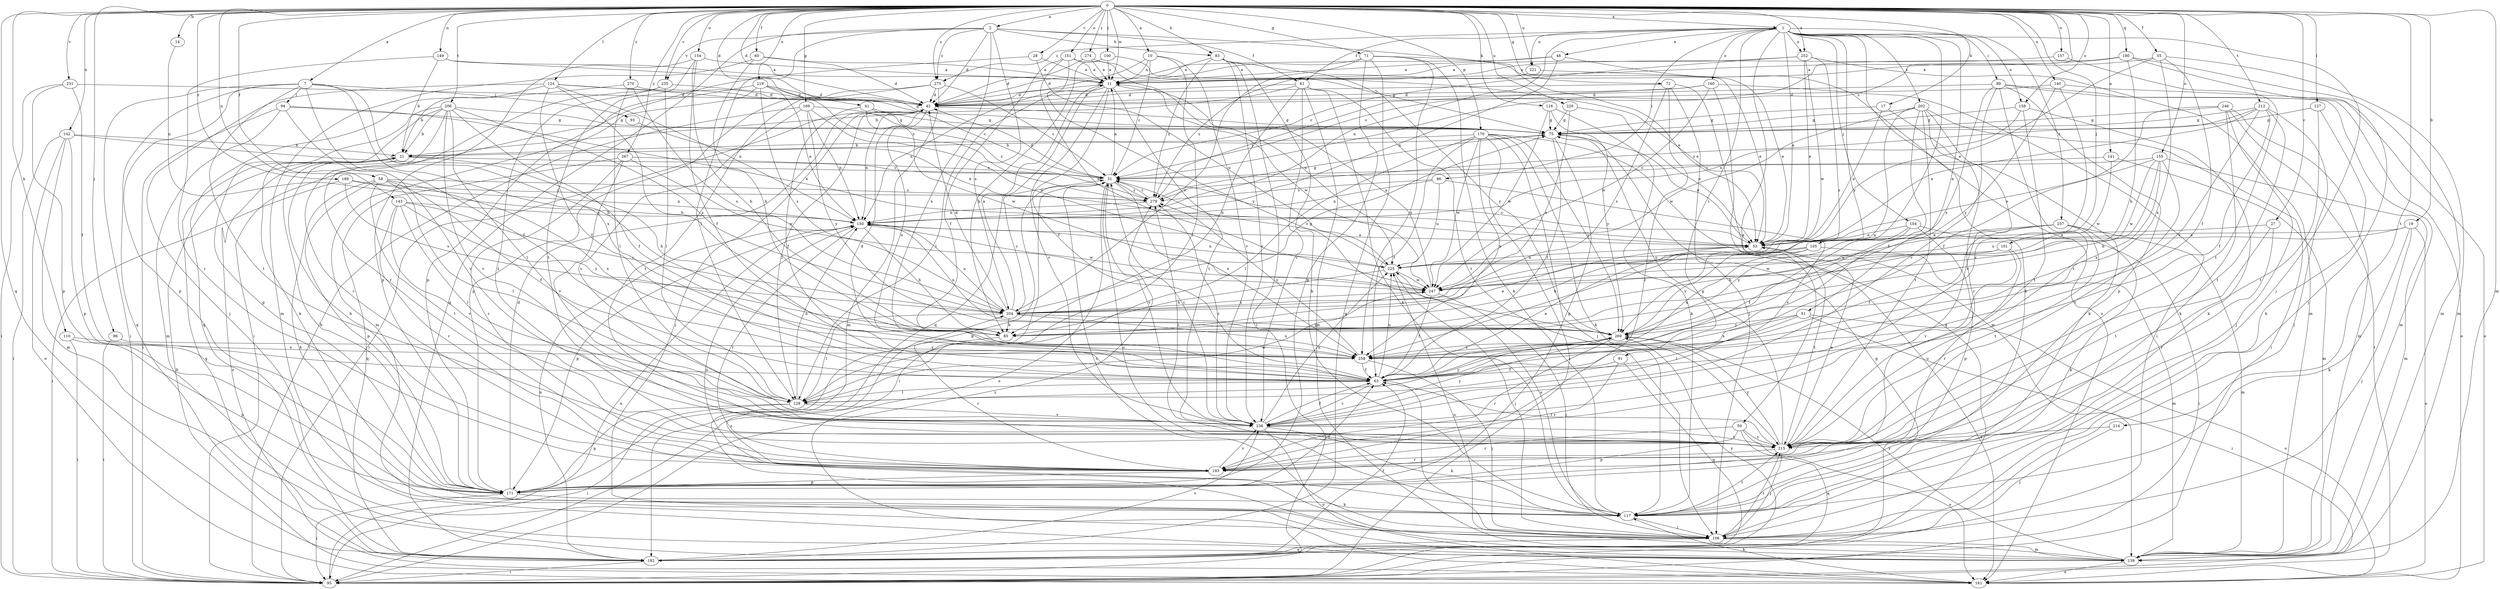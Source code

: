 strict digraph  {
0;
1;
2;
7;
10;
11;
14;
17;
19;
21;
27;
28;
31;
41;
42;
48;
50;
51;
53;
55;
58;
60;
61;
63;
71;
72;
75;
83;
85;
86;
89;
91;
93;
94;
95;
96;
100;
101;
104;
105;
106;
110;
116;
117;
124;
127;
128;
139;
140;
141;
142;
143;
149;
150;
151;
154;
155;
157;
158;
160;
161;
169;
170;
171;
180;
182;
189;
193;
202;
204;
206;
212;
214;
215;
219;
220;
221;
225;
231;
235;
236;
246;
247;
252;
257;
258;
267;
269;
270;
274;
275;
279;
0 -> 1  [label=a];
0 -> 2  [label=a];
0 -> 7  [label=a];
0 -> 10  [label=a];
0 -> 11  [label=w];
0 -> 14  [label=b];
0 -> 17  [label=b];
0 -> 19  [label=b];
0 -> 27  [label=c];
0 -> 28  [label=c];
0 -> 31  [label=c];
0 -> 41  [label=d];
0 -> 42  [label=d];
0 -> 55  [label=f];
0 -> 58  [label=f];
0 -> 60  [label=f];
0 -> 71  [label=g];
0 -> 72  [label=g];
0 -> 83  [label=h];
0 -> 96  [label=j];
0 -> 100  [label=j];
0 -> 101  [label=j];
0 -> 110  [label=k];
0 -> 116  [label=k];
0 -> 124  [label=l];
0 -> 127  [label=l];
0 -> 139  [label=m];
0 -> 140  [label=n];
0 -> 141  [label=n];
0 -> 142  [label=n];
0 -> 143  [label=n];
0 -> 149  [label=n];
0 -> 151  [label=o];
0 -> 154  [label=o];
0 -> 155  [label=o];
0 -> 157  [label=o];
0 -> 158  [label=o];
0 -> 169  [label=p];
0 -> 170  [label=p];
0 -> 180  [label=q];
0 -> 182  [label=q];
0 -> 189  [label=r];
0 -> 206  [label=t];
0 -> 212  [label=t];
0 -> 214  [label=t];
0 -> 219  [label=u];
0 -> 220  [label=u];
0 -> 221  [label=u];
0 -> 231  [label=v];
0 -> 235  [label=v];
0 -> 252  [label=x];
0 -> 267  [label=y];
0 -> 270  [label=z];
0 -> 274  [label=z];
0 -> 275  [label=z];
1 -> 48  [label=e];
1 -> 50  [label=e];
1 -> 51  [label=e];
1 -> 53  [label=e];
1 -> 61  [label=f];
1 -> 86  [label=i];
1 -> 89  [label=i];
1 -> 91  [label=i];
1 -> 104  [label=j];
1 -> 105  [label=j];
1 -> 106  [label=j];
1 -> 150  [label=n];
1 -> 158  [label=o];
1 -> 160  [label=o];
1 -> 161  [label=o];
1 -> 202  [label=s];
1 -> 221  [label=u];
1 -> 252  [label=x];
1 -> 257  [label=x];
1 -> 269  [label=y];
1 -> 275  [label=z];
2 -> 42  [label=d];
2 -> 53  [label=e];
2 -> 61  [label=f];
2 -> 83  [label=h];
2 -> 128  [label=l];
2 -> 182  [label=q];
2 -> 204  [label=s];
2 -> 235  [label=v];
2 -> 258  [label=x];
2 -> 275  [label=z];
7 -> 63  [label=f];
7 -> 85  [label=h];
7 -> 93  [label=i];
7 -> 94  [label=i];
7 -> 95  [label=i];
7 -> 171  [label=p];
7 -> 182  [label=q];
7 -> 215  [label=t];
7 -> 258  [label=x];
10 -> 11  [label=a];
10 -> 31  [label=c];
10 -> 42  [label=d];
10 -> 128  [label=l];
10 -> 236  [label=v];
11 -> 42  [label=d];
11 -> 63  [label=f];
11 -> 128  [label=l];
11 -> 150  [label=n];
11 -> 182  [label=q];
11 -> 215  [label=t];
11 -> 236  [label=v];
11 -> 247  [label=w];
14 -> 150  [label=n];
17 -> 53  [label=e];
17 -> 75  [label=g];
17 -> 236  [label=v];
19 -> 53  [label=e];
19 -> 106  [label=j];
19 -> 117  [label=k];
19 -> 161  [label=o];
19 -> 225  [label=u];
21 -> 31  [label=c];
21 -> 85  [label=h];
21 -> 161  [label=o];
21 -> 182  [label=q];
27 -> 53  [label=e];
27 -> 193  [label=r];
27 -> 215  [label=t];
28 -> 11  [label=a];
28 -> 171  [label=p];
28 -> 225  [label=u];
31 -> 11  [label=a];
31 -> 42  [label=d];
31 -> 95  [label=i];
31 -> 161  [label=o];
31 -> 171  [label=p];
31 -> 236  [label=v];
31 -> 258  [label=x];
31 -> 279  [label=z];
41 -> 63  [label=f];
41 -> 75  [label=g];
41 -> 247  [label=w];
41 -> 279  [label=z];
42 -> 75  [label=g];
42 -> 95  [label=i];
42 -> 106  [label=j];
42 -> 128  [label=l];
42 -> 150  [label=n];
42 -> 258  [label=x];
48 -> 11  [label=a];
48 -> 42  [label=d];
48 -> 117  [label=k];
48 -> 150  [label=n];
50 -> 161  [label=o];
50 -> 171  [label=p];
50 -> 182  [label=q];
50 -> 193  [label=r];
50 -> 215  [label=t];
51 -> 95  [label=i];
51 -> 128  [label=l];
51 -> 161  [label=o];
51 -> 258  [label=x];
51 -> 269  [label=y];
53 -> 31  [label=c];
53 -> 215  [label=t];
53 -> 225  [label=u];
55 -> 11  [label=a];
55 -> 53  [label=e];
55 -> 63  [label=f];
55 -> 139  [label=m];
55 -> 258  [label=x];
58 -> 63  [label=f];
58 -> 117  [label=k];
58 -> 128  [label=l];
58 -> 171  [label=p];
58 -> 215  [label=t];
58 -> 258  [label=x];
58 -> 279  [label=z];
60 -> 11  [label=a];
60 -> 42  [label=d];
60 -> 85  [label=h];
60 -> 139  [label=m];
61 -> 21  [label=b];
61 -> 42  [label=d];
61 -> 85  [label=h];
61 -> 117  [label=k];
61 -> 139  [label=m];
61 -> 215  [label=t];
61 -> 236  [label=v];
63 -> 42  [label=d];
63 -> 53  [label=e];
63 -> 106  [label=j];
63 -> 128  [label=l];
63 -> 225  [label=u];
63 -> 236  [label=v];
71 -> 11  [label=a];
71 -> 53  [label=e];
71 -> 117  [label=k];
71 -> 171  [label=p];
71 -> 182  [label=q];
71 -> 204  [label=s];
71 -> 258  [label=x];
72 -> 42  [label=d];
72 -> 106  [label=j];
72 -> 139  [label=m];
72 -> 193  [label=r];
72 -> 204  [label=s];
75 -> 21  [label=b];
75 -> 53  [label=e];
75 -> 63  [label=f];
75 -> 171  [label=p];
83 -> 11  [label=a];
83 -> 95  [label=i];
83 -> 117  [label=k];
83 -> 236  [label=v];
83 -> 269  [label=y];
83 -> 279  [label=z];
85 -> 53  [label=e];
85 -> 193  [label=r];
86 -> 150  [label=n];
86 -> 225  [label=u];
86 -> 236  [label=v];
86 -> 279  [label=z];
89 -> 42  [label=d];
89 -> 139  [label=m];
89 -> 161  [label=o];
89 -> 171  [label=p];
89 -> 215  [label=t];
89 -> 236  [label=v];
89 -> 269  [label=y];
91 -> 63  [label=f];
91 -> 182  [label=q];
91 -> 193  [label=r];
93 -> 53  [label=e];
94 -> 53  [label=e];
94 -> 75  [label=g];
94 -> 95  [label=i];
94 -> 139  [label=m];
94 -> 236  [label=v];
95 -> 75  [label=g];
95 -> 150  [label=n];
95 -> 279  [label=z];
96 -> 95  [label=i];
96 -> 258  [label=x];
100 -> 11  [label=a];
100 -> 53  [label=e];
100 -> 85  [label=h];
101 -> 193  [label=r];
101 -> 225  [label=u];
101 -> 236  [label=v];
101 -> 247  [label=w];
104 -> 53  [label=e];
104 -> 63  [label=f];
104 -> 95  [label=i];
104 -> 171  [label=p];
104 -> 269  [label=y];
105 -> 85  [label=h];
105 -> 139  [label=m];
105 -> 225  [label=u];
105 -> 258  [label=x];
105 -> 269  [label=y];
106 -> 31  [label=c];
106 -> 139  [label=m];
106 -> 182  [label=q];
106 -> 204  [label=s];
106 -> 215  [label=t];
110 -> 95  [label=i];
110 -> 171  [label=p];
110 -> 258  [label=x];
116 -> 75  [label=g];
116 -> 117  [label=k];
116 -> 247  [label=w];
116 -> 269  [label=y];
117 -> 31  [label=c];
117 -> 106  [label=j];
117 -> 150  [label=n];
117 -> 215  [label=t];
117 -> 225  [label=u];
124 -> 21  [label=b];
124 -> 42  [label=d];
124 -> 63  [label=f];
124 -> 75  [label=g];
124 -> 85  [label=h];
124 -> 106  [label=j];
124 -> 150  [label=n];
127 -> 75  [label=g];
127 -> 117  [label=k];
127 -> 215  [label=t];
128 -> 95  [label=i];
128 -> 150  [label=n];
128 -> 171  [label=p];
128 -> 236  [label=v];
128 -> 247  [label=w];
128 -> 269  [label=y];
139 -> 161  [label=o];
139 -> 225  [label=u];
139 -> 269  [label=y];
140 -> 42  [label=d];
140 -> 161  [label=o];
140 -> 236  [label=v];
140 -> 269  [label=y];
141 -> 31  [label=c];
141 -> 139  [label=m];
141 -> 247  [label=w];
142 -> 21  [label=b];
142 -> 31  [label=c];
142 -> 95  [label=i];
142 -> 139  [label=m];
142 -> 161  [label=o];
142 -> 171  [label=p];
143 -> 128  [label=l];
143 -> 150  [label=n];
143 -> 193  [label=r];
143 -> 204  [label=s];
143 -> 236  [label=v];
143 -> 269  [label=y];
149 -> 11  [label=a];
149 -> 21  [label=b];
149 -> 193  [label=r];
149 -> 279  [label=z];
150 -> 53  [label=e];
150 -> 85  [label=h];
150 -> 171  [label=p];
150 -> 193  [label=r];
150 -> 247  [label=w];
151 -> 11  [label=a];
151 -> 63  [label=f];
151 -> 225  [label=u];
151 -> 247  [label=w];
151 -> 269  [label=y];
154 -> 11  [label=a];
154 -> 63  [label=f];
154 -> 85  [label=h];
154 -> 171  [label=p];
154 -> 215  [label=t];
155 -> 31  [label=c];
155 -> 53  [label=e];
155 -> 85  [label=h];
155 -> 139  [label=m];
155 -> 215  [label=t];
155 -> 247  [label=w];
155 -> 258  [label=x];
157 -> 11  [label=a];
157 -> 215  [label=t];
158 -> 75  [label=g];
158 -> 117  [label=k];
158 -> 150  [label=n];
158 -> 215  [label=t];
160 -> 42  [label=d];
160 -> 95  [label=i];
160 -> 182  [label=q];
160 -> 247  [label=w];
160 -> 279  [label=z];
161 -> 21  [label=b];
161 -> 117  [label=k];
169 -> 75  [label=g];
169 -> 95  [label=i];
169 -> 150  [label=n];
169 -> 225  [label=u];
169 -> 236  [label=v];
169 -> 269  [label=y];
170 -> 21  [label=b];
170 -> 63  [label=f];
170 -> 95  [label=i];
170 -> 106  [label=j];
170 -> 117  [label=k];
170 -> 128  [label=l];
170 -> 161  [label=o];
170 -> 247  [label=w];
170 -> 258  [label=x];
170 -> 269  [label=y];
171 -> 21  [label=b];
171 -> 42  [label=d];
171 -> 63  [label=f];
171 -> 95  [label=i];
171 -> 117  [label=k];
180 -> 11  [label=a];
180 -> 31  [label=c];
180 -> 85  [label=h];
180 -> 106  [label=j];
180 -> 139  [label=m];
182 -> 63  [label=f];
182 -> 95  [label=i];
182 -> 150  [label=n];
182 -> 236  [label=v];
182 -> 269  [label=y];
189 -> 95  [label=i];
189 -> 150  [label=n];
189 -> 204  [label=s];
189 -> 279  [label=z];
193 -> 21  [label=b];
193 -> 171  [label=p];
193 -> 236  [label=v];
202 -> 63  [label=f];
202 -> 75  [label=g];
202 -> 95  [label=i];
202 -> 117  [label=k];
202 -> 193  [label=r];
202 -> 215  [label=t];
202 -> 247  [label=w];
202 -> 258  [label=x];
204 -> 11  [label=a];
204 -> 31  [label=c];
204 -> 42  [label=d];
204 -> 75  [label=g];
204 -> 85  [label=h];
204 -> 128  [label=l];
204 -> 150  [label=n];
204 -> 258  [label=x];
204 -> 269  [label=y];
206 -> 21  [label=b];
206 -> 63  [label=f];
206 -> 75  [label=g];
206 -> 117  [label=k];
206 -> 128  [label=l];
206 -> 171  [label=p];
206 -> 193  [label=r];
206 -> 204  [label=s];
206 -> 236  [label=v];
212 -> 53  [label=e];
212 -> 63  [label=f];
212 -> 75  [label=g];
212 -> 106  [label=j];
212 -> 215  [label=t];
212 -> 258  [label=x];
212 -> 279  [label=z];
214 -> 106  [label=j];
214 -> 215  [label=t];
215 -> 53  [label=e];
215 -> 63  [label=f];
215 -> 75  [label=g];
215 -> 106  [label=j];
215 -> 193  [label=r];
215 -> 269  [label=y];
215 -> 279  [label=z];
219 -> 31  [label=c];
219 -> 42  [label=d];
219 -> 95  [label=i];
219 -> 139  [label=m];
219 -> 150  [label=n];
219 -> 204  [label=s];
220 -> 53  [label=e];
220 -> 75  [label=g];
220 -> 204  [label=s];
221 -> 53  [label=e];
221 -> 279  [label=z];
225 -> 31  [label=c];
225 -> 85  [label=h];
225 -> 106  [label=j];
225 -> 150  [label=n];
225 -> 247  [label=w];
231 -> 42  [label=d];
231 -> 63  [label=f];
231 -> 95  [label=i];
231 -> 171  [label=p];
235 -> 42  [label=d];
235 -> 128  [label=l];
235 -> 193  [label=r];
235 -> 215  [label=t];
236 -> 31  [label=c];
236 -> 63  [label=f];
236 -> 117  [label=k];
236 -> 161  [label=o];
236 -> 215  [label=t];
236 -> 225  [label=u];
236 -> 269  [label=y];
236 -> 279  [label=z];
246 -> 63  [label=f];
246 -> 75  [label=g];
246 -> 95  [label=i];
246 -> 106  [label=j];
246 -> 117  [label=k];
246 -> 139  [label=m];
247 -> 11  [label=a];
247 -> 63  [label=f];
247 -> 106  [label=j];
247 -> 204  [label=s];
252 -> 11  [label=a];
252 -> 31  [label=c];
252 -> 53  [label=e];
252 -> 139  [label=m];
252 -> 204  [label=s];
252 -> 247  [label=w];
257 -> 53  [label=e];
257 -> 63  [label=f];
257 -> 85  [label=h];
257 -> 117  [label=k];
257 -> 139  [label=m];
257 -> 215  [label=t];
258 -> 63  [label=f];
258 -> 106  [label=j];
258 -> 279  [label=z];
267 -> 31  [label=c];
267 -> 182  [label=q];
267 -> 193  [label=r];
267 -> 236  [label=v];
267 -> 247  [label=w];
269 -> 150  [label=n];
269 -> 193  [label=r];
269 -> 258  [label=x];
270 -> 42  [label=d];
270 -> 128  [label=l];
270 -> 182  [label=q];
270 -> 204  [label=s];
274 -> 11  [label=a];
274 -> 42  [label=d];
274 -> 75  [label=g];
275 -> 31  [label=c];
275 -> 42  [label=d];
275 -> 139  [label=m];
275 -> 171  [label=p];
275 -> 215  [label=t];
279 -> 31  [label=c];
279 -> 75  [label=g];
279 -> 150  [label=n];
}
